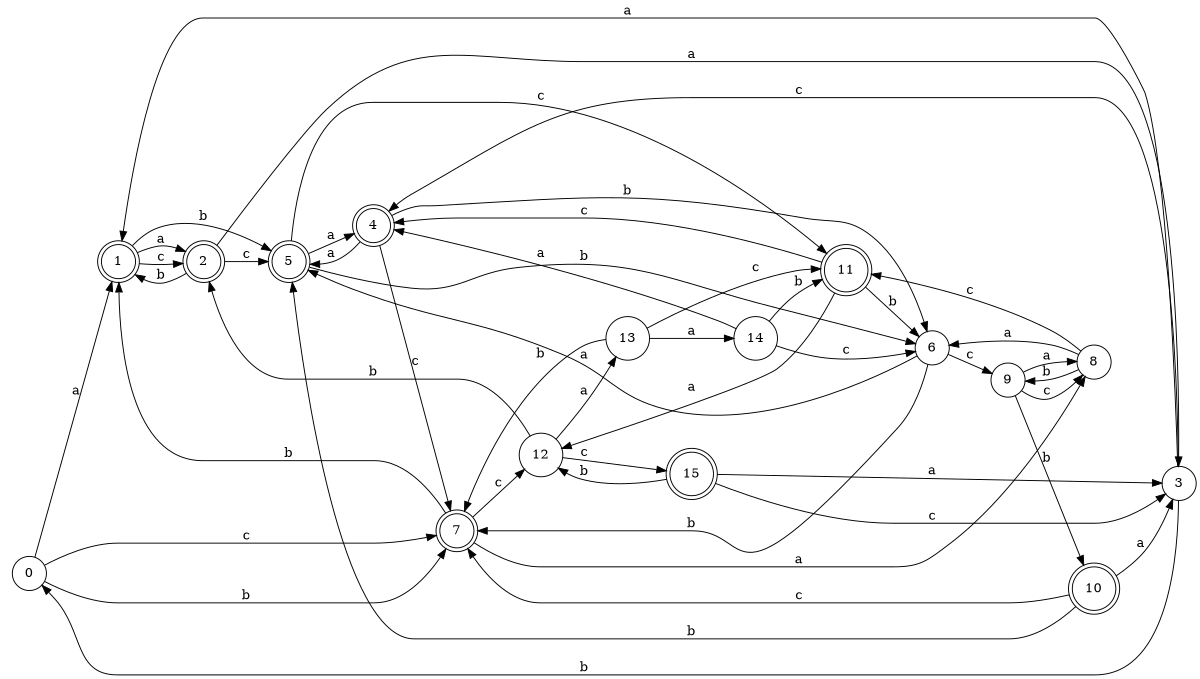 digraph n13_1 {
__start0 [label="" shape="none"];

rankdir=LR;
size="8,5";

s0 [style="filled", color="black", fillcolor="white" shape="circle", label="0"];
s1 [style="rounded,filled", color="black", fillcolor="white" shape="doublecircle", label="1"];
s2 [style="rounded,filled", color="black", fillcolor="white" shape="doublecircle", label="2"];
s3 [style="filled", color="black", fillcolor="white" shape="circle", label="3"];
s4 [style="rounded,filled", color="black", fillcolor="white" shape="doublecircle", label="4"];
s5 [style="rounded,filled", color="black", fillcolor="white" shape="doublecircle", label="5"];
s6 [style="filled", color="black", fillcolor="white" shape="circle", label="6"];
s7 [style="rounded,filled", color="black", fillcolor="white" shape="doublecircle", label="7"];
s8 [style="filled", color="black", fillcolor="white" shape="circle", label="8"];
s9 [style="filled", color="black", fillcolor="white" shape="circle", label="9"];
s10 [style="rounded,filled", color="black", fillcolor="white" shape="doublecircle", label="10"];
s11 [style="rounded,filled", color="black", fillcolor="white" shape="doublecircle", label="11"];
s12 [style="filled", color="black", fillcolor="white" shape="circle", label="12"];
s13 [style="filled", color="black", fillcolor="white" shape="circle", label="13"];
s14 [style="filled", color="black", fillcolor="white" shape="circle", label="14"];
s15 [style="rounded,filled", color="black", fillcolor="white" shape="doublecircle", label="15"];
s0 -> s1 [label="a"];
s0 -> s7 [label="b"];
s0 -> s7 [label="c"];
s1 -> s2 [label="a"];
s1 -> s5 [label="b"];
s1 -> s2 [label="c"];
s2 -> s3 [label="a"];
s2 -> s1 [label="b"];
s2 -> s5 [label="c"];
s3 -> s1 [label="a"];
s3 -> s0 [label="b"];
s3 -> s4 [label="c"];
s4 -> s5 [label="a"];
s4 -> s6 [label="b"];
s4 -> s7 [label="c"];
s5 -> s4 [label="a"];
s5 -> s6 [label="b"];
s5 -> s11 [label="c"];
s6 -> s5 [label="a"];
s6 -> s7 [label="b"];
s6 -> s9 [label="c"];
s7 -> s8 [label="a"];
s7 -> s1 [label="b"];
s7 -> s12 [label="c"];
s8 -> s6 [label="a"];
s8 -> s9 [label="b"];
s8 -> s11 [label="c"];
s9 -> s8 [label="a"];
s9 -> s10 [label="b"];
s9 -> s8 [label="c"];
s10 -> s3 [label="a"];
s10 -> s5 [label="b"];
s10 -> s7 [label="c"];
s11 -> s12 [label="a"];
s11 -> s6 [label="b"];
s11 -> s4 [label="c"];
s12 -> s13 [label="a"];
s12 -> s2 [label="b"];
s12 -> s15 [label="c"];
s13 -> s14 [label="a"];
s13 -> s7 [label="b"];
s13 -> s11 [label="c"];
s14 -> s4 [label="a"];
s14 -> s11 [label="b"];
s14 -> s6 [label="c"];
s15 -> s3 [label="a"];
s15 -> s12 [label="b"];
s15 -> s3 [label="c"];

}